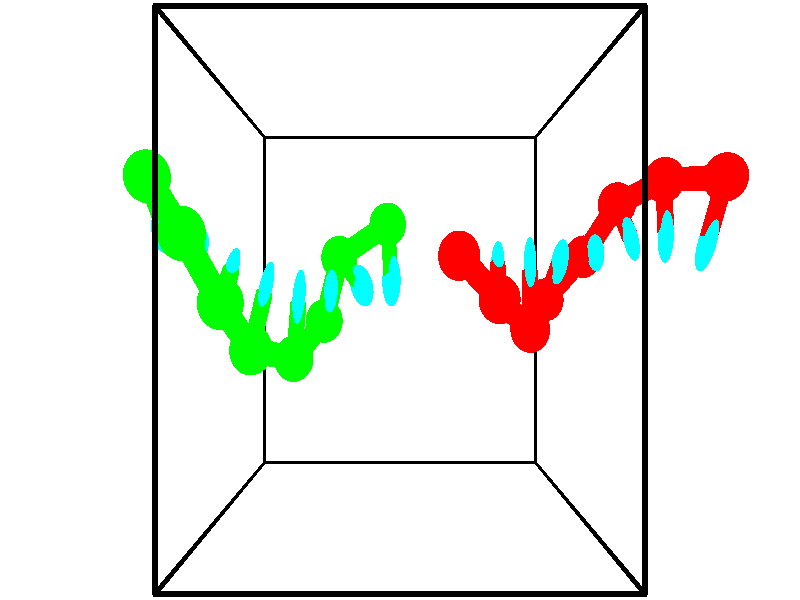 // switches for output
#declare DRAW_BASES = 1; // possible values are 0, 1; only relevant for DNA ribbons
#declare DRAW_BASES_TYPE = 3; // possible values are 1, 2, 3; only relevant for DNA ribbons
#declare DRAW_FOG = 0; // set to 1 to enable fog

#include "colors.inc"

#include "transforms.inc"
background { rgb <1, 1, 1>}

#default {
   normal{
       ripples 0.25
       frequency 0.20
       turbulence 0.2
       lambda 5
   }
	finish {
		phong 0.1
		phong_size 40.
	}
}

// original window dimensions: 1024x640


// camera settings

camera {
	sky <-0, 1, 0>
	up <-0, 1, 0>
	right 1.6 * <1, 0, 0>
	location <2.5, 2.5, 11.1562>
	look_at <2.5, 2.5, 2.5>
	direction <0, 0, -8.6562>
	angle 67.0682
}


# declare cpy_camera_pos = <2.5, 2.5, 11.1562>;
# if (DRAW_FOG = 1)
fog {
	fog_type 2
	up vnormalize(cpy_camera_pos)
	color rgbt<1,1,1,0.3>
	distance 1e-5
	fog_alt 3e-3
	fog_offset 4
}
# end


// LIGHTS

# declare lum = 6;
global_settings {
	ambient_light rgb lum * <0.05, 0.05, 0.05>
	max_trace_level 15
}# declare cpy_direct_light_amount = 0.25;
light_source
{	1000 * <-1, -1, 1>,
	rgb lum * cpy_direct_light_amount
	parallel
}

light_source
{	1000 * <1, 1, -1>,
	rgb lum * cpy_direct_light_amount
	parallel
}

// strand 0

// nucleotide -1

// particle -1
sphere {
	<3.204565, 2.939378, 3.956553> 0.250000
	pigment { color rgbt <1,0,0,0> }
	no_shadow
}
cylinder {
	<3.300772, 2.958450, 3.568764>,  <3.358496, 2.969894, 3.336090>, 0.100000
	pigment { color rgbt <1,0,0,0> }
	no_shadow
}
cylinder {
	<3.300772, 2.958450, 3.568764>,  <3.204565, 2.939378, 3.956553>, 0.100000
	pigment { color rgbt <1,0,0,0> }
	no_shadow
}

// particle -1
sphere {
	<3.300772, 2.958450, 3.568764> 0.100000
	pigment { color rgbt <1,0,0,0> }
	no_shadow
}
sphere {
	0, 1
	scale<0.080000,0.200000,0.300000>
	matrix <0.970178, 0.019169, 0.241634,
		0.030105, -0.998679, -0.041651,
		0.240517, 0.047684, -0.969473,
		3.372927, 2.972755, 3.277922>
	pigment { color rgbt <0,1,1,0> }
	no_shadow
}
cylinder {
	<3.699247, 2.506917, 3.879292>,  <3.204565, 2.939378, 3.956553>, 0.130000
	pigment { color rgbt <1,0,0,0> }
	no_shadow
}

// nucleotide -1

// particle -1
sphere {
	<3.699247, 2.506917, 3.879292> 0.250000
	pigment { color rgbt <1,0,0,0> }
	no_shadow
}
cylinder {
	<3.738091, 2.735722, 3.553501>,  <3.761397, 2.873005, 3.358027>, 0.100000
	pigment { color rgbt <1,0,0,0> }
	no_shadow
}
cylinder {
	<3.738091, 2.735722, 3.553501>,  <3.699247, 2.506917, 3.879292>, 0.100000
	pigment { color rgbt <1,0,0,0> }
	no_shadow
}

// particle -1
sphere {
	<3.738091, 2.735722, 3.553501> 0.100000
	pigment { color rgbt <1,0,0,0> }
	no_shadow
}
sphere {
	0, 1
	scale<0.080000,0.200000,0.300000>
	matrix <0.994410, -0.089855, 0.055456,
		-0.041463, -0.815308, -0.577540,
		0.097109, 0.572012, -0.814476,
		3.767224, 2.907325, 3.309158>
	pigment { color rgbt <0,1,1,0> }
	no_shadow
}
cylinder {
	<4.172529, 2.184735, 3.396506>,  <3.699247, 2.506917, 3.879292>, 0.130000
	pigment { color rgbt <1,0,0,0> }
	no_shadow
}

// nucleotide -1

// particle -1
sphere {
	<4.172529, 2.184735, 3.396506> 0.250000
	pigment { color rgbt <1,0,0,0> }
	no_shadow
}
cylinder {
	<4.180182, 2.582512, 3.355091>,  <4.184774, 2.821178, 3.330242>, 0.100000
	pigment { color rgbt <1,0,0,0> }
	no_shadow
}
cylinder {
	<4.180182, 2.582512, 3.355091>,  <4.172529, 2.184735, 3.396506>, 0.100000
	pigment { color rgbt <1,0,0,0> }
	no_shadow
}

// particle -1
sphere {
	<4.180182, 2.582512, 3.355091> 0.100000
	pigment { color rgbt <1,0,0,0> }
	no_shadow
}
sphere {
	0, 1
	scale<0.080000,0.200000,0.300000>
	matrix <0.991780, -0.005773, 0.127826,
		0.126518, -0.105131, -0.986378,
		0.019133, 0.994442, -0.103536,
		4.185922, 2.880844, 3.324030>
	pigment { color rgbt <0,1,1,0> }
	no_shadow
}
cylinder {
	<4.525296, 2.502388, 2.727473>,  <4.172529, 2.184735, 3.396506>, 0.130000
	pigment { color rgbt <1,0,0,0> }
	no_shadow
}

// nucleotide -1

// particle -1
sphere {
	<4.525296, 2.502388, 2.727473> 0.250000
	pigment { color rgbt <1,0,0,0> }
	no_shadow
}
cylinder {
	<4.554766, 2.735676, 3.051060>,  <4.572449, 2.875649, 3.245212>, 0.100000
	pigment { color rgbt <1,0,0,0> }
	no_shadow
}
cylinder {
	<4.554766, 2.735676, 3.051060>,  <4.525296, 2.502388, 2.727473>, 0.100000
	pigment { color rgbt <1,0,0,0> }
	no_shadow
}

// particle -1
sphere {
	<4.554766, 2.735676, 3.051060> 0.100000
	pigment { color rgbt <1,0,0,0> }
	no_shadow
}
sphere {
	0, 1
	scale<0.080000,0.200000,0.300000>
	matrix <0.997281, -0.044179, -0.058977,
		0.001343, 0.811112, -0.584890,
		0.073676, 0.583220, 0.808966,
		4.576869, 2.910642, 3.293750>
	pigment { color rgbt <0,1,1,0> }
	no_shadow
}
cylinder {
	<5.093023, 3.010735, 2.606422>,  <4.525296, 2.502388, 2.727473>, 0.130000
	pigment { color rgbt <1,0,0,0> }
	no_shadow
}

// nucleotide -1

// particle -1
sphere {
	<5.093023, 3.010735, 2.606422> 0.250000
	pigment { color rgbt <1,0,0,0> }
	no_shadow
}
cylinder {
	<5.063946, 3.010677, 3.005363>,  <5.046500, 3.010643, 3.244729>, 0.100000
	pigment { color rgbt <1,0,0,0> }
	no_shadow
}
cylinder {
	<5.063946, 3.010677, 3.005363>,  <5.093023, 3.010735, 2.606422>, 0.100000
	pigment { color rgbt <1,0,0,0> }
	no_shadow
}

// particle -1
sphere {
	<5.063946, 3.010677, 3.005363> 0.100000
	pigment { color rgbt <1,0,0,0> }
	no_shadow
}
sphere {
	0, 1
	scale<0.080000,0.200000,0.300000>
	matrix <0.993165, 0.091548, 0.072401,
		-0.091317, 0.995801, -0.006511,
		-0.072693, -0.000145, 0.997354,
		5.042138, 3.010634, 3.304570>
	pigment { color rgbt <0,1,1,0> }
	no_shadow
}
cylinder {
	<5.495305, 3.602756, 2.817098>,  <5.093023, 3.010735, 2.606422>, 0.130000
	pigment { color rgbt <1,0,0,0> }
	no_shadow
}

// nucleotide -1

// particle -1
sphere {
	<5.495305, 3.602756, 2.817098> 0.250000
	pigment { color rgbt <1,0,0,0> }
	no_shadow
}
cylinder {
	<5.485926, 3.350422, 3.127323>,  <5.480299, 3.199021, 3.313458>, 0.100000
	pigment { color rgbt <1,0,0,0> }
	no_shadow
}
cylinder {
	<5.485926, 3.350422, 3.127323>,  <5.495305, 3.602756, 2.817098>, 0.100000
	pigment { color rgbt <1,0,0,0> }
	no_shadow
}

// particle -1
sphere {
	<5.485926, 3.350422, 3.127323> 0.100000
	pigment { color rgbt <1,0,0,0> }
	no_shadow
}
sphere {
	0, 1
	scale<0.080000,0.200000,0.300000>
	matrix <0.967784, 0.180208, 0.175837,
		-0.250687, 0.754700, 0.606287,
		-0.023447, -0.630835, 0.775562,
		5.478892, 3.161171, 3.359992>
	pigment { color rgbt <0,1,1,0> }
	no_shadow
}
cylinder {
	<5.984449, 3.819620, 3.190632>,  <5.495305, 3.602756, 2.817098>, 0.130000
	pigment { color rgbt <1,0,0,0> }
	no_shadow
}

// nucleotide -1

// particle -1
sphere {
	<5.984449, 3.819620, 3.190632> 0.250000
	pigment { color rgbt <1,0,0,0> }
	no_shadow
}
cylinder {
	<5.930196, 3.453091, 3.341339>,  <5.897644, 3.233173, 3.431764>, 0.100000
	pigment { color rgbt <1,0,0,0> }
	no_shadow
}
cylinder {
	<5.930196, 3.453091, 3.341339>,  <5.984449, 3.819620, 3.190632>, 0.100000
	pigment { color rgbt <1,0,0,0> }
	no_shadow
}

// particle -1
sphere {
	<5.930196, 3.453091, 3.341339> 0.100000
	pigment { color rgbt <1,0,0,0> }
	no_shadow
}
sphere {
	0, 1
	scale<0.080000,0.200000,0.300000>
	matrix <0.986141, -0.088185, 0.140534,
		-0.095549, 0.390608, 0.915585,
		-0.135634, -0.916323, 0.376769,
		5.889505, 3.178194, 3.454370>
	pigment { color rgbt <0,1,1,0> }
	no_shadow
}
cylinder {
	<6.493794, 3.755752, 3.752809>,  <5.984449, 3.819620, 3.190632>, 0.130000
	pigment { color rgbt <1,0,0,0> }
	no_shadow
}

// nucleotide -1

// particle -1
sphere {
	<6.493794, 3.755752, 3.752809> 0.250000
	pigment { color rgbt <1,0,0,0> }
	no_shadow
}
cylinder {
	<6.396755, 3.373684, 3.684933>,  <6.338531, 3.144443, 3.644207>, 0.100000
	pigment { color rgbt <1,0,0,0> }
	no_shadow
}
cylinder {
	<6.396755, 3.373684, 3.684933>,  <6.493794, 3.755752, 3.752809>, 0.100000
	pigment { color rgbt <1,0,0,0> }
	no_shadow
}

// particle -1
sphere {
	<6.396755, 3.373684, 3.684933> 0.100000
	pigment { color rgbt <1,0,0,0> }
	no_shadow
}
sphere {
	0, 1
	scale<0.080000,0.200000,0.300000>
	matrix <0.964905, -0.255698, 0.059810,
		-0.100518, -0.149226, 0.983681,
		-0.242600, -0.955170, -0.169691,
		6.323975, 3.087133, 3.634025>
	pigment { color rgbt <0,1,1,0> }
	no_shadow
}
// strand 1

// nucleotide -1

// particle -1
sphere {
	<2.330595, 3.361643, 2.869620> 0.250000
	pigment { color rgbt <0,1,0,0> }
	no_shadow
}
cylinder {
	<2.361530, 2.992180, 3.019753>,  <2.380091, 2.770502, 3.109832>, 0.100000
	pigment { color rgbt <0,1,0,0> }
	no_shadow
}
cylinder {
	<2.361530, 2.992180, 3.019753>,  <2.330595, 3.361643, 2.869620>, 0.100000
	pigment { color rgbt <0,1,0,0> }
	no_shadow
}

// particle -1
sphere {
	<2.361530, 2.992180, 3.019753> 0.100000
	pigment { color rgbt <0,1,0,0> }
	no_shadow
}
sphere {
	0, 1
	scale<0.080000,0.200000,0.300000>
	matrix <-0.863208, 0.126343, 0.488784,
		-0.498890, -0.361791, -0.787538,
		0.077338, -0.923658, 0.375332,
		2.384732, 2.715082, 3.132352>
	pigment { color rgbt <0,1,1,0> }
	no_shadow
}
cylinder {
	<1.660124, 2.990762, 2.785867>,  <2.330595, 3.361643, 2.869620>, 0.130000
	pigment { color rgbt <0,1,0,0> }
	no_shadow
}

// nucleotide -1

// particle -1
sphere {
	<1.660124, 2.990762, 2.785867> 0.250000
	pigment { color rgbt <0,1,0,0> }
	no_shadow
}
cylinder {
	<1.852757, 2.800552, 3.080338>,  <1.968336, 2.686427, 3.257020>, 0.100000
	pigment { color rgbt <0,1,0,0> }
	no_shadow
}
cylinder {
	<1.852757, 2.800552, 3.080338>,  <1.660124, 2.990762, 2.785867>, 0.100000
	pigment { color rgbt <0,1,0,0> }
	no_shadow
}

// particle -1
sphere {
	<1.852757, 2.800552, 3.080338> 0.100000
	pigment { color rgbt <0,1,0,0> }
	no_shadow
}
sphere {
	0, 1
	scale<0.080000,0.200000,0.300000>
	matrix <-0.842005, -0.018023, 0.539169,
		-0.243119, -0.879518, -0.409073,
		0.481582, -0.475523, 0.736177,
		1.997231, 2.657896, 3.301191>
	pigment { color rgbt <0,1,1,0> }
	no_shadow
}
cylinder {
	<1.462763, 2.262123, 2.883070>,  <1.660124, 2.990762, 2.785867>, 0.130000
	pigment { color rgbt <0,1,0,0> }
	no_shadow
}

// nucleotide -1

// particle -1
sphere {
	<1.462763, 2.262123, 2.883070> 0.250000
	pigment { color rgbt <0,1,0,0> }
	no_shadow
}
cylinder {
	<1.553013, 2.449867, 3.224548>,  <1.607162, 2.562514, 3.429435>, 0.100000
	pigment { color rgbt <0,1,0,0> }
	no_shadow
}
cylinder {
	<1.553013, 2.449867, 3.224548>,  <1.462763, 2.262123, 2.883070>, 0.100000
	pigment { color rgbt <0,1,0,0> }
	no_shadow
}

// particle -1
sphere {
	<1.553013, 2.449867, 3.224548> 0.100000
	pigment { color rgbt <0,1,0,0> }
	no_shadow
}
sphere {
	0, 1
	scale<0.080000,0.200000,0.300000>
	matrix <-0.968436, 0.012753, 0.248937,
		0.105954, -0.882914, 0.457424,
		0.225623, 0.469361, 0.853694,
		1.620700, 2.590676, 3.480657>
	pigment { color rgbt <0,1,1,0> }
	no_shadow
}
cylinder {
	<1.127848, 1.867685, 3.344911>,  <1.462763, 2.262123, 2.883070>, 0.130000
	pigment { color rgbt <0,1,0,0> }
	no_shadow
}

// nucleotide -1

// particle -1
sphere {
	<1.127848, 1.867685, 3.344911> 0.250000
	pigment { color rgbt <0,1,0,0> }
	no_shadow
}
cylinder {
	<1.185204, 2.243938, 3.467972>,  <1.219617, 2.469690, 3.541808>, 0.100000
	pigment { color rgbt <0,1,0,0> }
	no_shadow
}
cylinder {
	<1.185204, 2.243938, 3.467972>,  <1.127848, 1.867685, 3.344911>, 0.100000
	pigment { color rgbt <0,1,0,0> }
	no_shadow
}

// particle -1
sphere {
	<1.185204, 2.243938, 3.467972> 0.100000
	pigment { color rgbt <0,1,0,0> }
	no_shadow
}
sphere {
	0, 1
	scale<0.080000,0.200000,0.300000>
	matrix <-0.982288, 0.097380, 0.160084,
		0.120622, -0.325154, 0.937937,
		0.143388, 0.940634, 0.307649,
		1.228220, 2.526128, 3.560268>
	pigment { color rgbt <0,1,1,0> }
	no_shadow
}
cylinder {
	<0.734484, 2.006051, 4.000909>,  <1.127848, 1.867685, 3.344911>, 0.130000
	pigment { color rgbt <0,1,0,0> }
	no_shadow
}

// nucleotide -1

// particle -1
sphere {
	<0.734484, 2.006051, 4.000909> 0.250000
	pigment { color rgbt <0,1,0,0> }
	no_shadow
}
cylinder {
	<0.792999, 2.359165, 3.822342>,  <0.828108, 2.571034, 3.715201>, 0.100000
	pigment { color rgbt <0,1,0,0> }
	no_shadow
}
cylinder {
	<0.792999, 2.359165, 3.822342>,  <0.734484, 2.006051, 4.000909>, 0.100000
	pigment { color rgbt <0,1,0,0> }
	no_shadow
}

// particle -1
sphere {
	<0.792999, 2.359165, 3.822342> 0.100000
	pigment { color rgbt <0,1,0,0> }
	no_shadow
}
sphere {
	0, 1
	scale<0.080000,0.200000,0.300000>
	matrix <-0.936245, 0.269277, 0.225691,
		0.319447, 0.384943, 0.865894,
		0.146287, 0.882785, -0.446421,
		0.836886, 2.624001, 3.688416>
	pigment { color rgbt <0,1,1,0> }
	no_shadow
}
cylinder {
	<0.506071, 2.472390, 4.451333>,  <0.734484, 2.006051, 4.000909>, 0.130000
	pigment { color rgbt <0,1,0,0> }
	no_shadow
}

// nucleotide -1

// particle -1
sphere {
	<0.506071, 2.472390, 4.451333> 0.250000
	pigment { color rgbt <0,1,0,0> }
	no_shadow
}
cylinder {
	<0.479511, 2.667038, 4.102898>,  <0.463576, 2.783827, 3.893837>, 0.100000
	pigment { color rgbt <0,1,0,0> }
	no_shadow
}
cylinder {
	<0.479511, 2.667038, 4.102898>,  <0.506071, 2.472390, 4.451333>, 0.100000
	pigment { color rgbt <0,1,0,0> }
	no_shadow
}

// particle -1
sphere {
	<0.479511, 2.667038, 4.102898> 0.100000
	pigment { color rgbt <0,1,0,0> }
	no_shadow
}
sphere {
	0, 1
	scale<0.080000,0.200000,0.300000>
	matrix <-0.925338, 0.296570, 0.236208,
		0.373282, 0.821734, 0.430596,
		-0.066399, 0.486620, -0.871087,
		0.459592, 2.813024, 3.841572>
	pigment { color rgbt <0,1,1,0> }
	no_shadow
}
cylinder {
	<0.131534, 3.102092, 4.605278>,  <0.506071, 2.472390, 4.451333>, 0.130000
	pigment { color rgbt <0,1,0,0> }
	no_shadow
}

// nucleotide -1

// particle -1
sphere {
	<0.131534, 3.102092, 4.605278> 0.250000
	pigment { color rgbt <0,1,0,0> }
	no_shadow
}
cylinder {
	<0.100407, 3.056099, 4.209152>,  <0.081730, 3.028503, 3.971477>, 0.100000
	pigment { color rgbt <0,1,0,0> }
	no_shadow
}
cylinder {
	<0.100407, 3.056099, 4.209152>,  <0.131534, 3.102092, 4.605278>, 0.100000
	pigment { color rgbt <0,1,0,0> }
	no_shadow
}

// particle -1
sphere {
	<0.100407, 3.056099, 4.209152> 0.100000
	pigment { color rgbt <0,1,0,0> }
	no_shadow
}
sphere {
	0, 1
	scale<0.080000,0.200000,0.300000>
	matrix <-0.937712, 0.345790, 0.033537,
		0.338585, 0.931240, -0.134730,
		-0.077819, -0.114983, -0.990315,
		0.077061, 3.021604, 3.912058>
	pigment { color rgbt <0,1,1,0> }
	no_shadow
}
cylinder {
	<-0.352484, 3.661040, 4.344978>,  <0.131534, 3.102092, 4.605278>, 0.130000
	pigment { color rgbt <0,1,0,0> }
	no_shadow
}

// nucleotide -1

// particle -1
sphere {
	<-0.352484, 3.661040, 4.344978> 0.250000
	pigment { color rgbt <0,1,0,0> }
	no_shadow
}
cylinder {
	<-0.362568, 3.410927, 4.032982>,  <-0.368618, 3.260859, 3.845784>, 0.100000
	pigment { color rgbt <0,1,0,0> }
	no_shadow
}
cylinder {
	<-0.362568, 3.410927, 4.032982>,  <-0.352484, 3.661040, 4.344978>, 0.100000
	pigment { color rgbt <0,1,0,0> }
	no_shadow
}

// particle -1
sphere {
	<-0.362568, 3.410927, 4.032982> 0.100000
	pigment { color rgbt <0,1,0,0> }
	no_shadow
}
sphere {
	0, 1
	scale<0.080000,0.200000,0.300000>
	matrix <-0.934259, 0.292357, -0.204172,
		0.355701, 0.723567, -0.591546,
		-0.025211, -0.625282, -0.779992,
		-0.370131, 3.223342, 3.798985>
	pigment { color rgbt <0,1,1,0> }
	no_shadow
}
// box output
cylinder {
	<0.000000, 0.000000, 0.000000>,  <5.000000, 0.000000, 0.000000>, 0.025000
	pigment { color rgbt <0,0,0,0> }
	no_shadow
}
cylinder {
	<0.000000, 0.000000, 0.000000>,  <0.000000, 5.000000, 0.000000>, 0.025000
	pigment { color rgbt <0,0,0,0> }
	no_shadow
}
cylinder {
	<0.000000, 0.000000, 0.000000>,  <0.000000, 0.000000, 5.000000>, 0.025000
	pigment { color rgbt <0,0,0,0> }
	no_shadow
}
cylinder {
	<5.000000, 5.000000, 5.000000>,  <0.000000, 5.000000, 5.000000>, 0.025000
	pigment { color rgbt <0,0,0,0> }
	no_shadow
}
cylinder {
	<5.000000, 5.000000, 5.000000>,  <5.000000, 0.000000, 5.000000>, 0.025000
	pigment { color rgbt <0,0,0,0> }
	no_shadow
}
cylinder {
	<5.000000, 5.000000, 5.000000>,  <5.000000, 5.000000, 0.000000>, 0.025000
	pigment { color rgbt <0,0,0,0> }
	no_shadow
}
cylinder {
	<0.000000, 0.000000, 5.000000>,  <0.000000, 5.000000, 5.000000>, 0.025000
	pigment { color rgbt <0,0,0,0> }
	no_shadow
}
cylinder {
	<0.000000, 0.000000, 5.000000>,  <5.000000, 0.000000, 5.000000>, 0.025000
	pigment { color rgbt <0,0,0,0> }
	no_shadow
}
cylinder {
	<5.000000, 5.000000, 0.000000>,  <0.000000, 5.000000, 0.000000>, 0.025000
	pigment { color rgbt <0,0,0,0> }
	no_shadow
}
cylinder {
	<5.000000, 5.000000, 0.000000>,  <5.000000, 0.000000, 0.000000>, 0.025000
	pigment { color rgbt <0,0,0,0> }
	no_shadow
}
cylinder {
	<5.000000, 0.000000, 5.000000>,  <5.000000, 0.000000, 0.000000>, 0.025000
	pigment { color rgbt <0,0,0,0> }
	no_shadow
}
cylinder {
	<0.000000, 5.000000, 0.000000>,  <0.000000, 5.000000, 5.000000>, 0.025000
	pigment { color rgbt <0,0,0,0> }
	no_shadow
}
// end of box output
